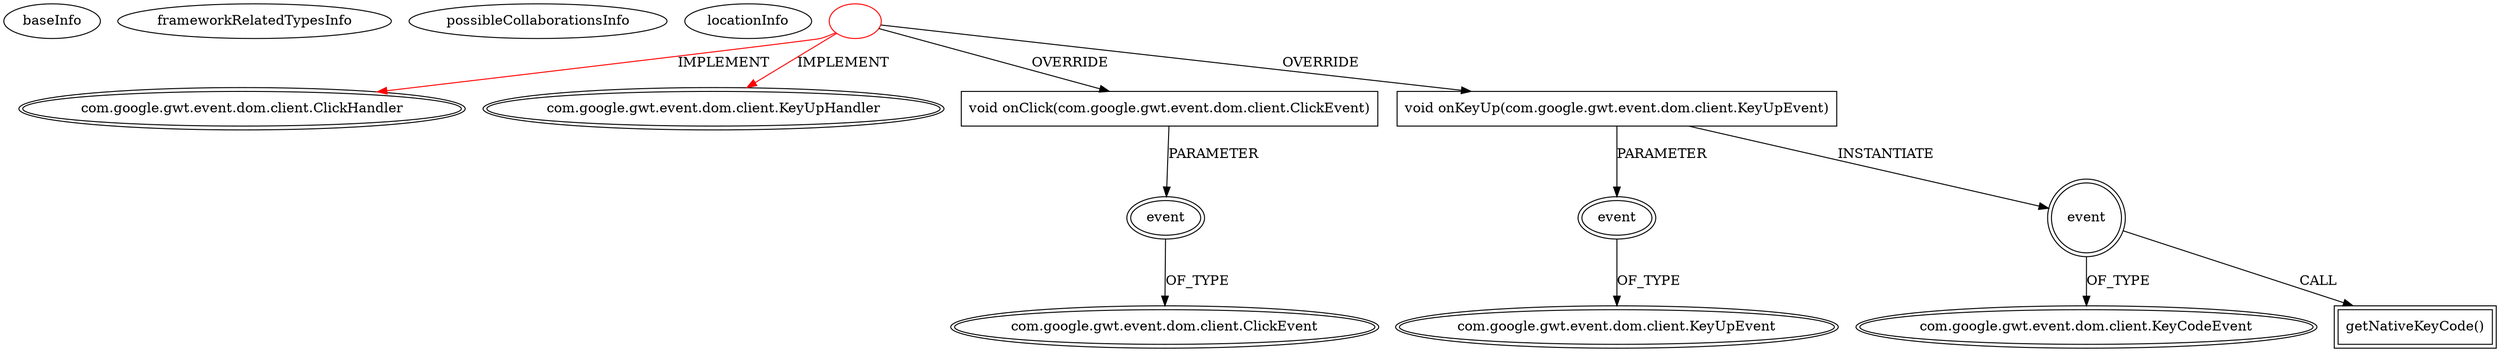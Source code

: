digraph {
baseInfo[graphId=46,category="extension_graph",isAnonymous=false,possibleRelation=false]
frameworkRelatedTypesInfo[0="com.google.gwt.event.dom.client.ClickHandler",1="com.google.gwt.event.dom.client.KeyUpHandler"]
possibleCollaborationsInfo[]
locationInfo[projectName="BrianHenryIE-GwtDropwizard",filePath="/BrianHenryIE-GwtDropwizard/GwtDropwizard-master/src/main/java/ie/brianhenry/gwtdropwizard/client/GwtDropwizardClient.java",contextSignature="MyHandler",graphId="46"]
0[label="",vertexType="ROOT_CLIENT_CLASS_DECLARATION",isFrameworkType=false,color=red]
1[label="com.google.gwt.event.dom.client.ClickHandler",vertexType="FRAMEWORK_INTERFACE_TYPE",isFrameworkType=true,peripheries=2]
2[label="com.google.gwt.event.dom.client.KeyUpHandler",vertexType="FRAMEWORK_INTERFACE_TYPE",isFrameworkType=true,peripheries=2]
3[label="void onClick(com.google.gwt.event.dom.client.ClickEvent)",vertexType="OVERRIDING_METHOD_DECLARATION",isFrameworkType=false,shape=box]
4[label="event",vertexType="PARAMETER_DECLARATION",isFrameworkType=true,peripheries=2]
5[label="com.google.gwt.event.dom.client.ClickEvent",vertexType="FRAMEWORK_CLASS_TYPE",isFrameworkType=true,peripheries=2]
6[label="void onKeyUp(com.google.gwt.event.dom.client.KeyUpEvent)",vertexType="OVERRIDING_METHOD_DECLARATION",isFrameworkType=false,shape=box]
7[label="event",vertexType="PARAMETER_DECLARATION",isFrameworkType=true,peripheries=2]
8[label="com.google.gwt.event.dom.client.KeyUpEvent",vertexType="FRAMEWORK_CLASS_TYPE",isFrameworkType=true,peripheries=2]
9[label="event",vertexType="VARIABLE_EXPRESION",isFrameworkType=true,peripheries=2,shape=circle]
11[label="com.google.gwt.event.dom.client.KeyCodeEvent",vertexType="FRAMEWORK_CLASS_TYPE",isFrameworkType=true,peripheries=2]
10[label="getNativeKeyCode()",vertexType="INSIDE_CALL",isFrameworkType=true,peripheries=2,shape=box]
0->1[label="IMPLEMENT",color=red]
0->2[label="IMPLEMENT",color=red]
0->3[label="OVERRIDE"]
4->5[label="OF_TYPE"]
3->4[label="PARAMETER"]
0->6[label="OVERRIDE"]
7->8[label="OF_TYPE"]
6->7[label="PARAMETER"]
6->9[label="INSTANTIATE"]
9->11[label="OF_TYPE"]
9->10[label="CALL"]
}
